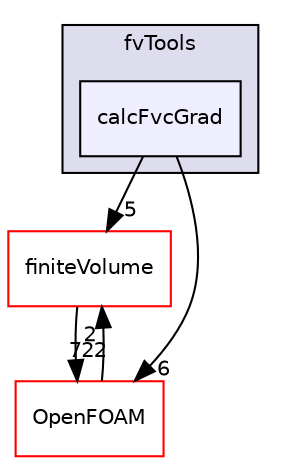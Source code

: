digraph "src/postProcessing/functionObjects/fvTools/calcFvcGrad" {
  bgcolor=transparent;
  compound=true
  node [ fontsize="10", fontname="Helvetica"];
  edge [ labelfontsize="10", labelfontname="Helvetica"];
  subgraph clusterdir_968d740a125fac5a9438cf439486387f {
    graph [ bgcolor="#ddddee", pencolor="black", label="fvTools" fontname="Helvetica", fontsize="10", URL="dir_968d740a125fac5a9438cf439486387f.html"]
  dir_51e1091df8a8772e176769a1e2fb346e [shape=box, label="calcFvcGrad", style="filled", fillcolor="#eeeeff", pencolor="black", URL="dir_51e1091df8a8772e176769a1e2fb346e.html"];
  }
  dir_9bd15774b555cf7259a6fa18f99fe99b [shape=box label="finiteVolume" color="red" URL="dir_9bd15774b555cf7259a6fa18f99fe99b.html"];
  dir_c5473ff19b20e6ec4dfe5c310b3778a8 [shape=box label="OpenFOAM" color="red" URL="dir_c5473ff19b20e6ec4dfe5c310b3778a8.html"];
  dir_9bd15774b555cf7259a6fa18f99fe99b->dir_c5473ff19b20e6ec4dfe5c310b3778a8 [headlabel="722", labeldistance=1.5 headhref="dir_000881_001873.html"];
  dir_51e1091df8a8772e176769a1e2fb346e->dir_9bd15774b555cf7259a6fa18f99fe99b [headlabel="5", labeldistance=1.5 headhref="dir_002461_000881.html"];
  dir_51e1091df8a8772e176769a1e2fb346e->dir_c5473ff19b20e6ec4dfe5c310b3778a8 [headlabel="6", labeldistance=1.5 headhref="dir_002461_001873.html"];
  dir_c5473ff19b20e6ec4dfe5c310b3778a8->dir_9bd15774b555cf7259a6fa18f99fe99b [headlabel="2", labeldistance=1.5 headhref="dir_001873_000881.html"];
}
